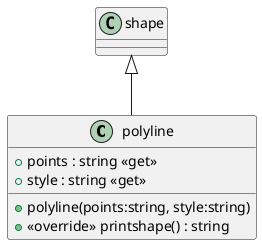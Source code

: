 @startuml
class polyline {
    + points : string <<get>>
    + style : string <<get>>
    + polyline(points:string, style:string)
    + <<override>> printshape() : string
}
shape <|-- polyline
@enduml
